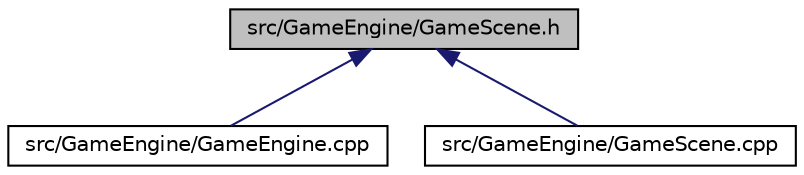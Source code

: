 digraph "src/GameEngine/GameScene.h"
{
  edge [fontname="Helvetica",fontsize="10",labelfontname="Helvetica",labelfontsize="10"];
  node [fontname="Helvetica",fontsize="10",shape=record];
  Node1 [label="src/GameEngine/GameScene.h",height=0.2,width=0.4,color="black", fillcolor="grey75", style="filled" fontcolor="black"];
  Node1 -> Node2 [dir="back",color="midnightblue",fontsize="10",style="solid"];
  Node2 [label="src/GameEngine/GameEngine.cpp",height=0.2,width=0.4,color="black", fillcolor="white", style="filled",URL="$_game_engine_8cpp.html"];
  Node1 -> Node3 [dir="back",color="midnightblue",fontsize="10",style="solid"];
  Node3 [label="src/GameEngine/GameScene.cpp",height=0.2,width=0.4,color="black", fillcolor="white", style="filled",URL="$_game_scene_8cpp.html"];
}
